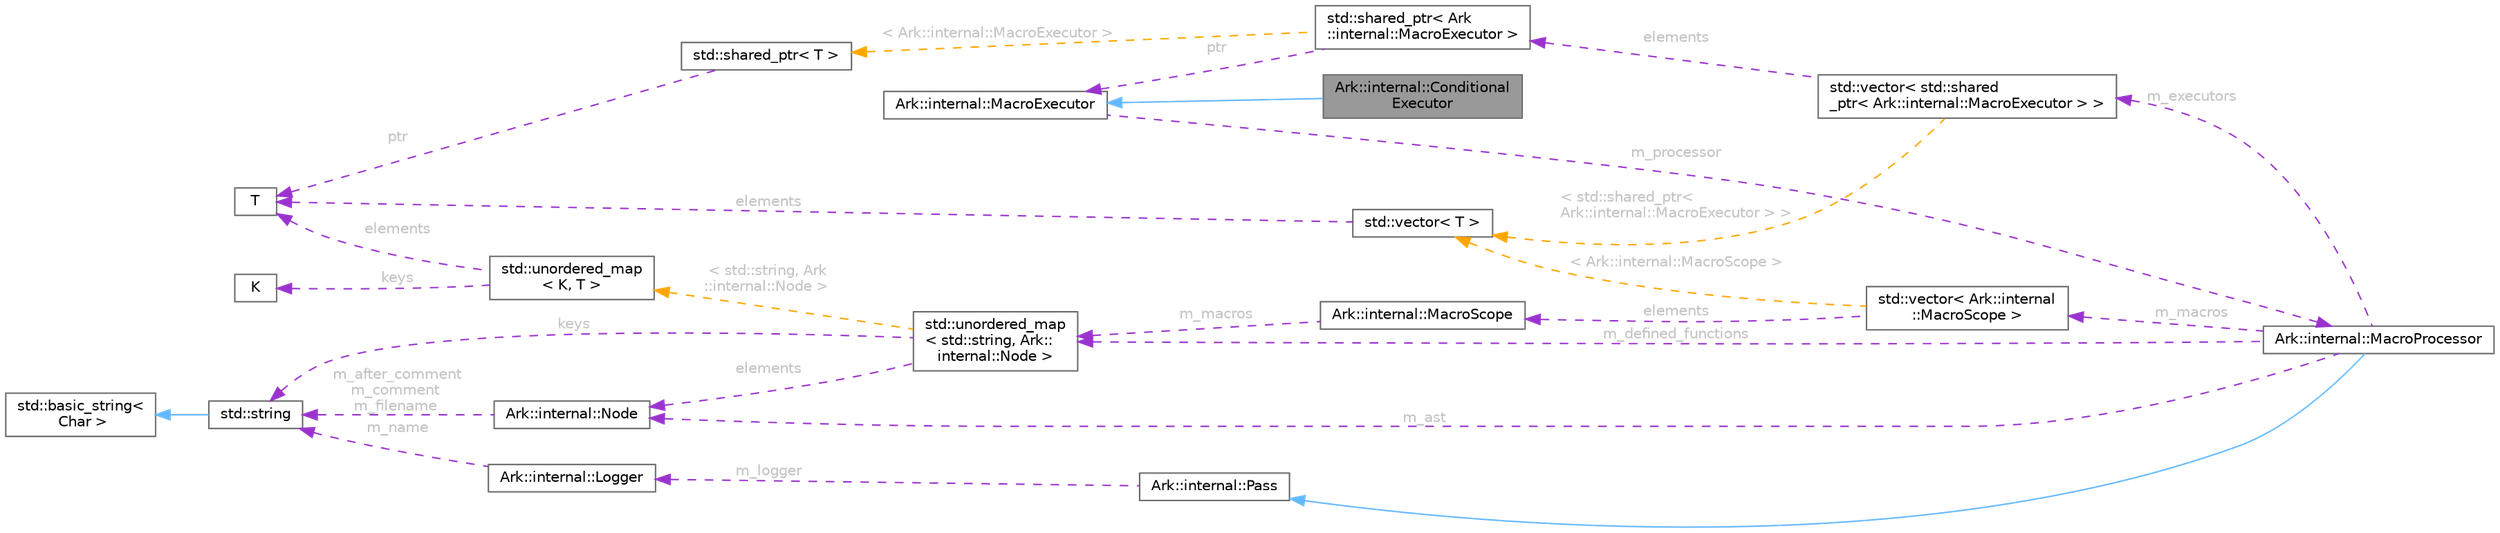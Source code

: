 digraph "Ark::internal::ConditionalExecutor"
{
 // INTERACTIVE_SVG=YES
 // LATEX_PDF_SIZE
  bgcolor="transparent";
  edge [fontname=Helvetica,fontsize=10,labelfontname=Helvetica,labelfontsize=10];
  node [fontname=Helvetica,fontsize=10,shape=box,height=0.2,width=0.4];
  rankdir="LR";
  Node1 [id="Node000001",label="Ark::internal::Conditional\lExecutor",height=0.2,width=0.4,color="gray40", fillcolor="grey60", style="filled", fontcolor="black",tooltip="Handles Conditional macros."];
  Node2 -> Node1 [id="edge1_Node000001_Node000002",dir="back",color="steelblue1",style="solid",tooltip=" "];
  Node2 [id="Node000002",label="Ark::internal::MacroExecutor",height=0.2,width=0.4,color="gray40", fillcolor="white", style="filled",URL="$d5/d8f/classArk_1_1internal_1_1MacroExecutor.html",tooltip="A class that applies macros in a Node."];
  Node3 -> Node2 [id="edge2_Node000002_Node000003",dir="back",color="darkorchid3",style="dashed",tooltip=" ",label=" m_processor",fontcolor="grey" ];
  Node3 [id="Node000003",label="Ark::internal::MacroProcessor",height=0.2,width=0.4,color="gray40", fillcolor="white", style="filled",URL="$d5/db5/classArk_1_1internal_1_1MacroProcessor.html",tooltip="The class handling the macros definitions and calls, given an AST."];
  Node4 -> Node3 [id="edge3_Node000003_Node000004",dir="back",color="steelblue1",style="solid",tooltip=" "];
  Node4 [id="Node000004",label="Ark::internal::Pass",height=0.2,width=0.4,color="gray40", fillcolor="white", style="filled",URL="$da/d7b/classArk_1_1internal_1_1Pass.html",tooltip="An interface to describe compiler passes."];
  Node5 -> Node4 [id="edge4_Node000004_Node000005",dir="back",color="darkorchid3",style="dashed",tooltip=" ",label=" m_logger",fontcolor="grey" ];
  Node5 [id="Node000005",label="Ark::internal::Logger",height=0.2,width=0.4,color="gray40", fillcolor="white", style="filled",URL="$d6/d2f/classArk_1_1internal_1_1Logger.html",tooltip=" "];
  Node6 -> Node5 [id="edge5_Node000005_Node000006",dir="back",color="darkorchid3",style="dashed",tooltip=" ",label=" m_name",fontcolor="grey" ];
  Node6 [id="Node000006",label="std::string",height=0.2,width=0.4,color="gray40", fillcolor="white", style="filled",tooltip=" "];
  Node7 -> Node6 [id="edge6_Node000006_Node000007",dir="back",color="steelblue1",style="solid",tooltip=" "];
  Node7 [id="Node000007",label="std::basic_string\<\l Char \>",height=0.2,width=0.4,color="gray40", fillcolor="white", style="filled",tooltip=" "];
  Node8 -> Node3 [id="edge7_Node000003_Node000008",dir="back",color="darkorchid3",style="dashed",tooltip=" ",label=" m_ast",fontcolor="grey" ];
  Node8 [id="Node000008",label="Ark::internal::Node",height=0.2,width=0.4,color="gray40", fillcolor="white", style="filled",URL="$dc/d9e/classArk_1_1internal_1_1Node.html",tooltip="A node of an Abstract Syntax Tree for ArkScript."];
  Node6 -> Node8 [id="edge8_Node000008_Node000006",dir="back",color="darkorchid3",style="dashed",tooltip=" ",label=" m_after_comment\nm_comment\nm_filename",fontcolor="grey" ];
  Node9 -> Node3 [id="edge9_Node000003_Node000009",dir="back",color="darkorchid3",style="dashed",tooltip=" ",label=" m_macros",fontcolor="grey" ];
  Node9 [id="Node000009",label="std::vector\< Ark::internal\l::MacroScope \>",height=0.2,width=0.4,color="gray40", fillcolor="white", style="filled",tooltip=" "];
  Node10 -> Node9 [id="edge10_Node000009_Node000010",dir="back",color="darkorchid3",style="dashed",tooltip=" ",label=" elements",fontcolor="grey" ];
  Node10 [id="Node000010",label="Ark::internal::MacroScope",height=0.2,width=0.4,color="gray40", fillcolor="white", style="filled",URL="$d6/d42/classArk_1_1internal_1_1MacroScope.html",tooltip=" "];
  Node11 -> Node10 [id="edge11_Node000010_Node000011",dir="back",color="darkorchid3",style="dashed",tooltip=" ",label=" m_macros",fontcolor="grey" ];
  Node11 [id="Node000011",label="std::unordered_map\l\< std::string, Ark::\linternal::Node \>",height=0.2,width=0.4,color="gray40", fillcolor="white", style="filled",tooltip=" "];
  Node6 -> Node11 [id="edge12_Node000011_Node000006",dir="back",color="darkorchid3",style="dashed",tooltip=" ",label=" keys",fontcolor="grey" ];
  Node8 -> Node11 [id="edge13_Node000011_Node000008",dir="back",color="darkorchid3",style="dashed",tooltip=" ",label=" elements",fontcolor="grey" ];
  Node12 -> Node11 [id="edge14_Node000011_Node000012",dir="back",color="orange",style="dashed",tooltip=" ",label=" \< std::string, Ark\l::internal::Node \>",fontcolor="grey" ];
  Node12 [id="Node000012",label="std::unordered_map\l\< K, T \>",height=0.2,width=0.4,color="gray40", fillcolor="white", style="filled",tooltip=" "];
  Node13 -> Node12 [id="edge15_Node000012_Node000013",dir="back",color="darkorchid3",style="dashed",tooltip=" ",label=" keys",fontcolor="grey" ];
  Node13 [id="Node000013",label="K",height=0.2,width=0.4,color="gray40", fillcolor="white", style="filled",tooltip=" "];
  Node14 -> Node12 [id="edge16_Node000012_Node000014",dir="back",color="darkorchid3",style="dashed",tooltip=" ",label=" elements",fontcolor="grey" ];
  Node14 [id="Node000014",label="T",height=0.2,width=0.4,color="gray40", fillcolor="white", style="filled",tooltip=" "];
  Node15 -> Node9 [id="edge17_Node000009_Node000015",dir="back",color="orange",style="dashed",tooltip=" ",label=" \< Ark::internal::MacroScope \>",fontcolor="grey" ];
  Node15 [id="Node000015",label="std::vector\< T \>",height=0.2,width=0.4,color="gray40", fillcolor="white", style="filled",tooltip=" "];
  Node14 -> Node15 [id="edge18_Node000015_Node000014",dir="back",color="darkorchid3",style="dashed",tooltip=" ",label=" elements",fontcolor="grey" ];
  Node16 -> Node3 [id="edge19_Node000003_Node000016",dir="back",color="darkorchid3",style="dashed",tooltip=" ",label=" m_executors",fontcolor="grey" ];
  Node16 [id="Node000016",label="std::vector\< std::shared\l_ptr\< Ark::internal::MacroExecutor \> \>",height=0.2,width=0.4,color="gray40", fillcolor="white", style="filled",tooltip=" "];
  Node17 -> Node16 [id="edge20_Node000016_Node000017",dir="back",color="darkorchid3",style="dashed",tooltip=" ",label=" elements",fontcolor="grey" ];
  Node17 [id="Node000017",label="std::shared_ptr\< Ark\l::internal::MacroExecutor \>",height=0.2,width=0.4,color="gray40", fillcolor="white", style="filled",tooltip=" "];
  Node2 -> Node17 [id="edge21_Node000017_Node000002",dir="back",color="darkorchid3",style="dashed",tooltip=" ",label=" ptr",fontcolor="grey" ];
  Node18 -> Node17 [id="edge22_Node000017_Node000018",dir="back",color="orange",style="dashed",tooltip=" ",label=" \< Ark::internal::MacroExecutor \>",fontcolor="grey" ];
  Node18 [id="Node000018",label="std::shared_ptr\< T \>",height=0.2,width=0.4,color="gray40", fillcolor="white", style="filled",tooltip=" "];
  Node14 -> Node18 [id="edge23_Node000018_Node000014",dir="back",color="darkorchid3",style="dashed",tooltip=" ",label=" ptr",fontcolor="grey" ];
  Node15 -> Node16 [id="edge24_Node000016_Node000015",dir="back",color="orange",style="dashed",tooltip=" ",label=" \< std::shared_ptr\<\l Ark::internal::MacroExecutor \> \>",fontcolor="grey" ];
  Node11 -> Node3 [id="edge25_Node000003_Node000011",dir="back",color="darkorchid3",style="dashed",tooltip=" ",label=" m_defined_functions",fontcolor="grey" ];
}
